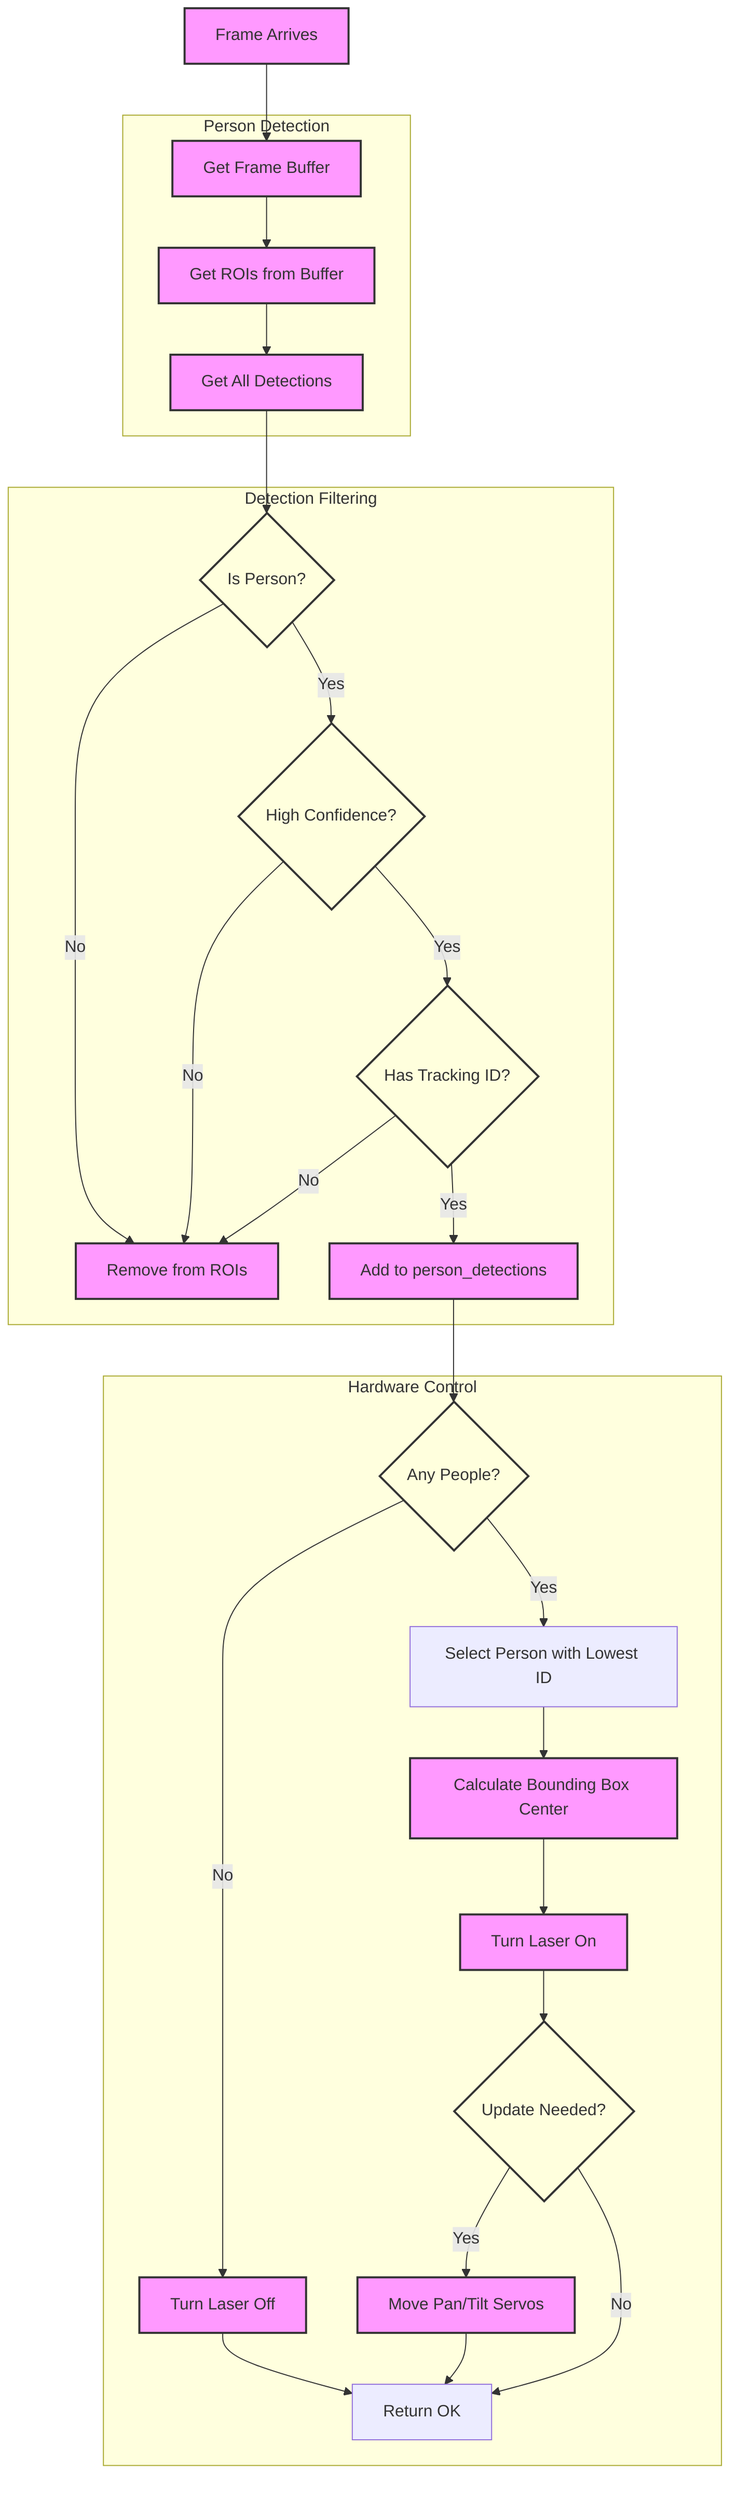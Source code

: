flowchart TD
    start[Frame Arrives] --> buffer[Get Frame Buffer]
    
    subgraph Detection[Person Detection]
        buffer --> get_rois[Get ROIs from Buffer]
        get_rois --> get_detections[Get All Detections]
    end

    subgraph Filtering[Detection Filtering]
        get_detections --> check_person{Is Person?}
        check_person --> |No|remove[Remove from ROIs]
        check_person --> |Yes|check_conf{High Confidence?}
        check_conf --> |No|remove
        check_conf --> |Yes|check_track{Has Tracking ID?}
        check_track --> |No|remove
        check_track --> |Yes|keep[Add to person_detections]
    end

    subgraph Actions[Hardware Control]
        keep --> any_people{Any People?}
        any_people --> |No|laser_off[Turn Laser Off]
        any_people --> |Yes|select[Select Person with Lowest ID]
        select --> calc_center[Calculate Bounding Box Center]
        calc_center --> laser_on[Turn Laser On]
        laser_on --> update_check{Update Needed?}
        update_check --> |Yes|move_servo[Move Pan/Tilt Servos]
        update_check --> |No|finish[Return OK]
    end

    laser_off --> finish
    move_servo --> finish

    classDef process fill:#f9f,stroke:#333,stroke-width:2px
    classDef decision fill:#ffd,stroke:#333,stroke-width:2px
    classDef hardware fill:#ddf,stroke:#333,stroke-width:2px
    
    class start,buffer,get_rois,get_detections,remove,keep,calc_center,laser_on,move_servo,laser_off process
    class check_person,check_conf,check_track,any_people,update_check decision
